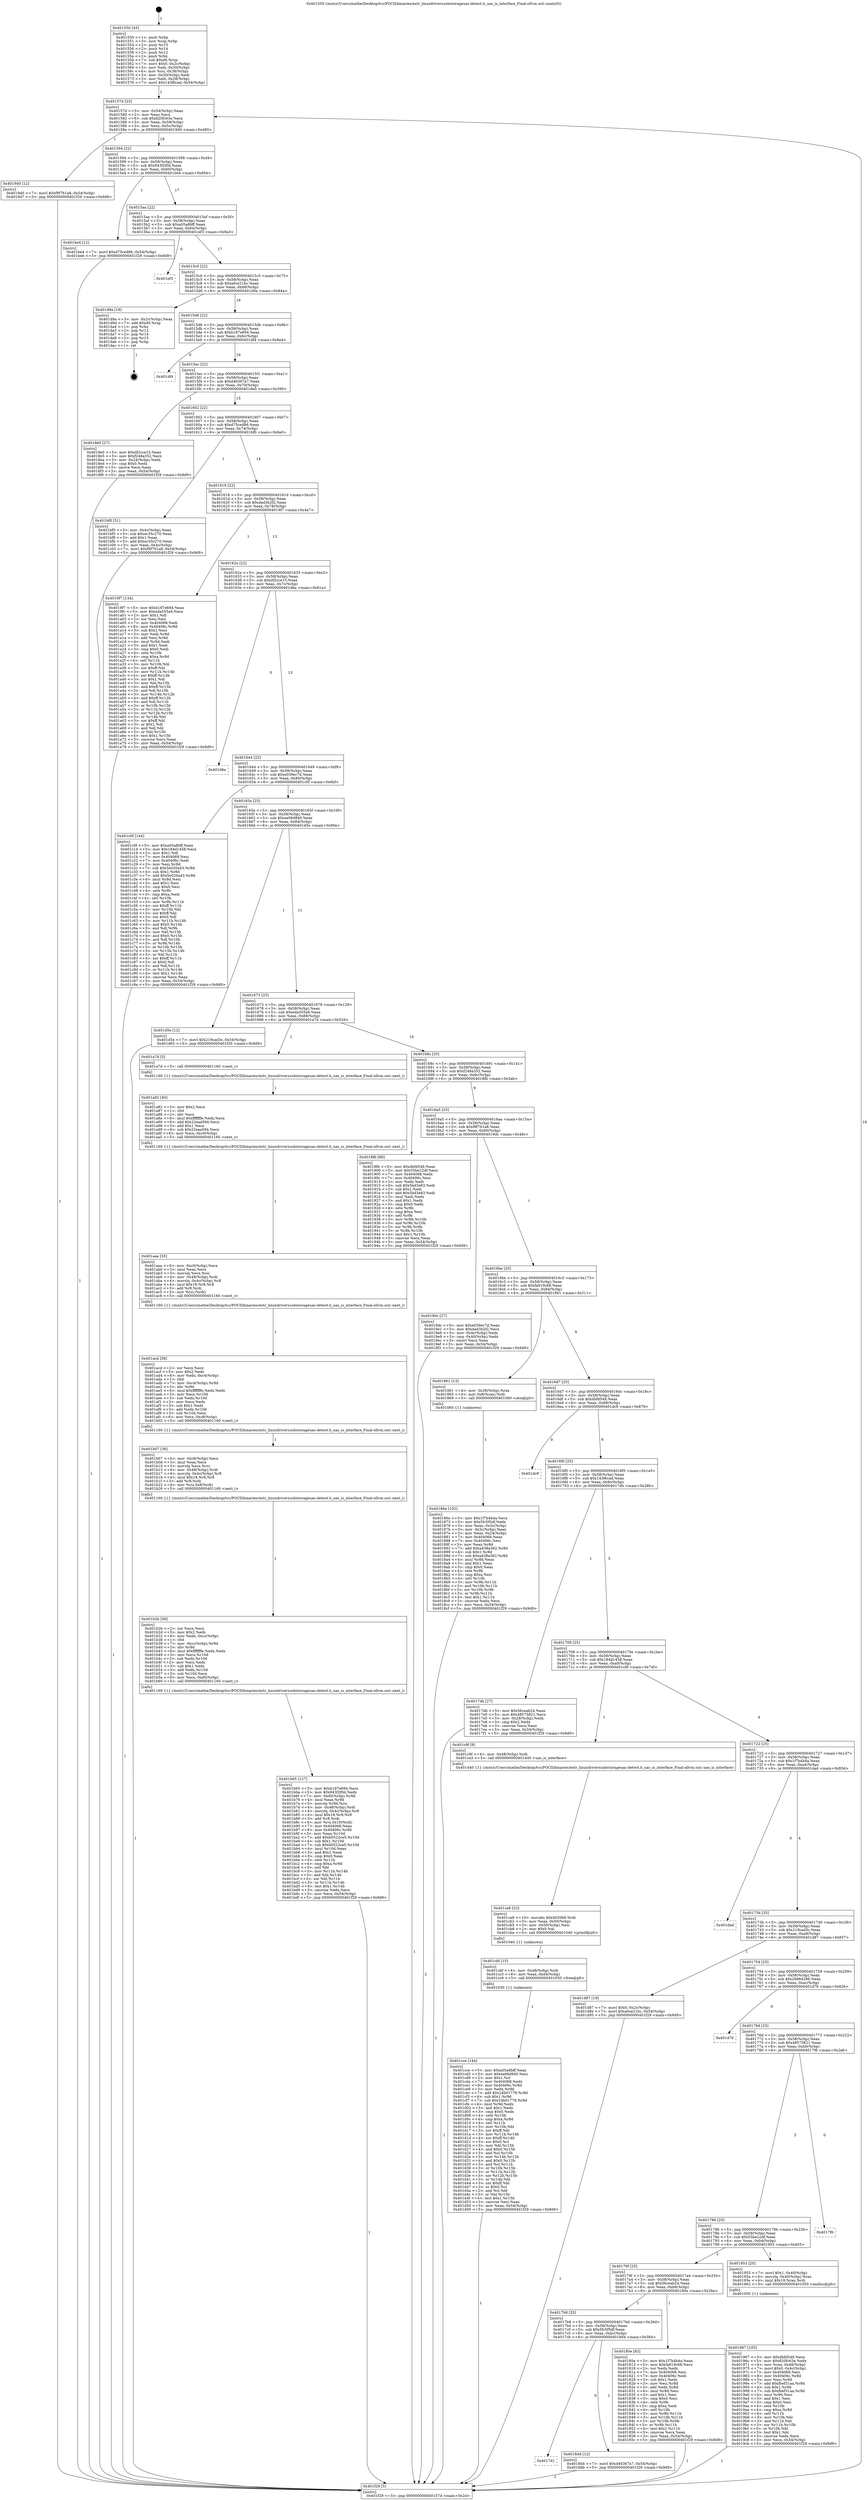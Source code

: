 digraph "0x401550" {
  label = "0x401550 (/mnt/c/Users/mathe/Desktop/tcc/POCII/binaries/extr_linuxdriversusbstorageuas-detect.h_uas_is_interface_Final-ollvm.out::main(0))"
  labelloc = "t"
  node[shape=record]

  Entry [label="",width=0.3,height=0.3,shape=circle,fillcolor=black,style=filled]
  "0x40157d" [label="{
     0x40157d [23]\l
     | [instrs]\l
     &nbsp;&nbsp;0x40157d \<+3\>: mov -0x54(%rbp),%eax\l
     &nbsp;&nbsp;0x401580 \<+2\>: mov %eax,%ecx\l
     &nbsp;&nbsp;0x401582 \<+6\>: sub $0x820fc63e,%ecx\l
     &nbsp;&nbsp;0x401588 \<+3\>: mov %eax,-0x58(%rbp)\l
     &nbsp;&nbsp;0x40158b \<+3\>: mov %ecx,-0x5c(%rbp)\l
     &nbsp;&nbsp;0x40158e \<+6\>: je 00000000004019d0 \<main+0x480\>\l
  }"]
  "0x4019d0" [label="{
     0x4019d0 [12]\l
     | [instrs]\l
     &nbsp;&nbsp;0x4019d0 \<+7\>: movl $0xf9f761a8,-0x54(%rbp)\l
     &nbsp;&nbsp;0x4019d7 \<+5\>: jmp 0000000000401f29 \<main+0x9d9\>\l
  }"]
  "0x401594" [label="{
     0x401594 [22]\l
     | [instrs]\l
     &nbsp;&nbsp;0x401594 \<+5\>: jmp 0000000000401599 \<main+0x49\>\l
     &nbsp;&nbsp;0x401599 \<+3\>: mov -0x58(%rbp),%eax\l
     &nbsp;&nbsp;0x40159c \<+5\>: sub $0x943f2f0d,%eax\l
     &nbsp;&nbsp;0x4015a1 \<+3\>: mov %eax,-0x60(%rbp)\l
     &nbsp;&nbsp;0x4015a4 \<+6\>: je 0000000000401be4 \<main+0x694\>\l
  }"]
  Exit [label="",width=0.3,height=0.3,shape=circle,fillcolor=black,style=filled,peripheries=2]
  "0x401be4" [label="{
     0x401be4 [12]\l
     | [instrs]\l
     &nbsp;&nbsp;0x401be4 \<+7\>: movl $0xd75ced86,-0x54(%rbp)\l
     &nbsp;&nbsp;0x401beb \<+5\>: jmp 0000000000401f29 \<main+0x9d9\>\l
  }"]
  "0x4015aa" [label="{
     0x4015aa [22]\l
     | [instrs]\l
     &nbsp;&nbsp;0x4015aa \<+5\>: jmp 00000000004015af \<main+0x5f\>\l
     &nbsp;&nbsp;0x4015af \<+3\>: mov -0x58(%rbp),%eax\l
     &nbsp;&nbsp;0x4015b2 \<+5\>: sub $0xa05a8bff,%eax\l
     &nbsp;&nbsp;0x4015b7 \<+3\>: mov %eax,-0x64(%rbp)\l
     &nbsp;&nbsp;0x4015ba \<+6\>: je 0000000000401ef3 \<main+0x9a3\>\l
  }"]
  "0x401cce" [label="{
     0x401cce [144]\l
     | [instrs]\l
     &nbsp;&nbsp;0x401cce \<+5\>: mov $0xa05a8bff,%eax\l
     &nbsp;&nbsp;0x401cd3 \<+5\>: mov $0xea06d940,%esi\l
     &nbsp;&nbsp;0x401cd8 \<+2\>: mov $0x1,%cl\l
     &nbsp;&nbsp;0x401cda \<+7\>: mov 0x404068,%edx\l
     &nbsp;&nbsp;0x401ce1 \<+8\>: mov 0x40406c,%r8d\l
     &nbsp;&nbsp;0x401ce9 \<+3\>: mov %edx,%r9d\l
     &nbsp;&nbsp;0x401cec \<+7\>: add $0x24b01778,%r9d\l
     &nbsp;&nbsp;0x401cf3 \<+4\>: sub $0x1,%r9d\l
     &nbsp;&nbsp;0x401cf7 \<+7\>: sub $0x24b01778,%r9d\l
     &nbsp;&nbsp;0x401cfe \<+4\>: imul %r9d,%edx\l
     &nbsp;&nbsp;0x401d02 \<+3\>: and $0x1,%edx\l
     &nbsp;&nbsp;0x401d05 \<+3\>: cmp $0x0,%edx\l
     &nbsp;&nbsp;0x401d08 \<+4\>: sete %r10b\l
     &nbsp;&nbsp;0x401d0c \<+4\>: cmp $0xa,%r8d\l
     &nbsp;&nbsp;0x401d10 \<+4\>: setl %r11b\l
     &nbsp;&nbsp;0x401d14 \<+3\>: mov %r10b,%bl\l
     &nbsp;&nbsp;0x401d17 \<+3\>: xor $0xff,%bl\l
     &nbsp;&nbsp;0x401d1a \<+3\>: mov %r11b,%r14b\l
     &nbsp;&nbsp;0x401d1d \<+4\>: xor $0xff,%r14b\l
     &nbsp;&nbsp;0x401d21 \<+3\>: xor $0x0,%cl\l
     &nbsp;&nbsp;0x401d24 \<+3\>: mov %bl,%r15b\l
     &nbsp;&nbsp;0x401d27 \<+4\>: and $0x0,%r15b\l
     &nbsp;&nbsp;0x401d2b \<+3\>: and %cl,%r10b\l
     &nbsp;&nbsp;0x401d2e \<+3\>: mov %r14b,%r12b\l
     &nbsp;&nbsp;0x401d31 \<+4\>: and $0x0,%r12b\l
     &nbsp;&nbsp;0x401d35 \<+3\>: and %cl,%r11b\l
     &nbsp;&nbsp;0x401d38 \<+3\>: or %r10b,%r15b\l
     &nbsp;&nbsp;0x401d3b \<+3\>: or %r11b,%r12b\l
     &nbsp;&nbsp;0x401d3e \<+3\>: xor %r12b,%r15b\l
     &nbsp;&nbsp;0x401d41 \<+3\>: or %r14b,%bl\l
     &nbsp;&nbsp;0x401d44 \<+3\>: xor $0xff,%bl\l
     &nbsp;&nbsp;0x401d47 \<+3\>: or $0x0,%cl\l
     &nbsp;&nbsp;0x401d4a \<+2\>: and %cl,%bl\l
     &nbsp;&nbsp;0x401d4c \<+3\>: or %bl,%r15b\l
     &nbsp;&nbsp;0x401d4f \<+4\>: test $0x1,%r15b\l
     &nbsp;&nbsp;0x401d53 \<+3\>: cmovne %esi,%eax\l
     &nbsp;&nbsp;0x401d56 \<+3\>: mov %eax,-0x54(%rbp)\l
     &nbsp;&nbsp;0x401d59 \<+5\>: jmp 0000000000401f29 \<main+0x9d9\>\l
  }"]
  "0x401ef3" [label="{
     0x401ef3\l
  }", style=dashed]
  "0x4015c0" [label="{
     0x4015c0 [22]\l
     | [instrs]\l
     &nbsp;&nbsp;0x4015c0 \<+5\>: jmp 00000000004015c5 \<main+0x75\>\l
     &nbsp;&nbsp;0x4015c5 \<+3\>: mov -0x58(%rbp),%eax\l
     &nbsp;&nbsp;0x4015c8 \<+5\>: sub $0xa0ce21bc,%eax\l
     &nbsp;&nbsp;0x4015cd \<+3\>: mov %eax,-0x68(%rbp)\l
     &nbsp;&nbsp;0x4015d0 \<+6\>: je 0000000000401d9a \<main+0x84a\>\l
  }"]
  "0x401cbf" [label="{
     0x401cbf [15]\l
     | [instrs]\l
     &nbsp;&nbsp;0x401cbf \<+4\>: mov -0x48(%rbp),%rdi\l
     &nbsp;&nbsp;0x401cc3 \<+6\>: mov %eax,-0xd4(%rbp)\l
     &nbsp;&nbsp;0x401cc9 \<+5\>: call 0000000000401030 \<free@plt\>\l
     | [calls]\l
     &nbsp;&nbsp;0x401030 \{1\} (unknown)\l
  }"]
  "0x401d9a" [label="{
     0x401d9a [19]\l
     | [instrs]\l
     &nbsp;&nbsp;0x401d9a \<+3\>: mov -0x2c(%rbp),%eax\l
     &nbsp;&nbsp;0x401d9d \<+7\>: add $0xd0,%rsp\l
     &nbsp;&nbsp;0x401da4 \<+1\>: pop %rbx\l
     &nbsp;&nbsp;0x401da5 \<+2\>: pop %r12\l
     &nbsp;&nbsp;0x401da7 \<+2\>: pop %r14\l
     &nbsp;&nbsp;0x401da9 \<+2\>: pop %r15\l
     &nbsp;&nbsp;0x401dab \<+1\>: pop %rbp\l
     &nbsp;&nbsp;0x401dac \<+1\>: ret\l
  }"]
  "0x4015d6" [label="{
     0x4015d6 [22]\l
     | [instrs]\l
     &nbsp;&nbsp;0x4015d6 \<+5\>: jmp 00000000004015db \<main+0x8b\>\l
     &nbsp;&nbsp;0x4015db \<+3\>: mov -0x58(%rbp),%eax\l
     &nbsp;&nbsp;0x4015de \<+5\>: sub $0xb187e694,%eax\l
     &nbsp;&nbsp;0x4015e3 \<+3\>: mov %eax,-0x6c(%rbp)\l
     &nbsp;&nbsp;0x4015e6 \<+6\>: je 0000000000401df4 \<main+0x8a4\>\l
  }"]
  "0x401ca8" [label="{
     0x401ca8 [23]\l
     | [instrs]\l
     &nbsp;&nbsp;0x401ca8 \<+10\>: movabs $0x4020b6,%rdi\l
     &nbsp;&nbsp;0x401cb2 \<+3\>: mov %eax,-0x50(%rbp)\l
     &nbsp;&nbsp;0x401cb5 \<+3\>: mov -0x50(%rbp),%esi\l
     &nbsp;&nbsp;0x401cb8 \<+2\>: mov $0x0,%al\l
     &nbsp;&nbsp;0x401cba \<+5\>: call 0000000000401040 \<printf@plt\>\l
     | [calls]\l
     &nbsp;&nbsp;0x401040 \{1\} (unknown)\l
  }"]
  "0x401df4" [label="{
     0x401df4\l
  }", style=dashed]
  "0x4015ec" [label="{
     0x4015ec [22]\l
     | [instrs]\l
     &nbsp;&nbsp;0x4015ec \<+5\>: jmp 00000000004015f1 \<main+0xa1\>\l
     &nbsp;&nbsp;0x4015f1 \<+3\>: mov -0x58(%rbp),%eax\l
     &nbsp;&nbsp;0x4015f4 \<+5\>: sub $0xd46367a7,%eax\l
     &nbsp;&nbsp;0x4015f9 \<+3\>: mov %eax,-0x70(%rbp)\l
     &nbsp;&nbsp;0x4015fc \<+6\>: je 00000000004018e0 \<main+0x390\>\l
  }"]
  "0x401b65" [label="{
     0x401b65 [127]\l
     | [instrs]\l
     &nbsp;&nbsp;0x401b65 \<+5\>: mov $0xb187e694,%ecx\l
     &nbsp;&nbsp;0x401b6a \<+5\>: mov $0x943f2f0d,%edx\l
     &nbsp;&nbsp;0x401b6f \<+7\>: mov -0xd0(%rbp),%r9d\l
     &nbsp;&nbsp;0x401b76 \<+4\>: imul %eax,%r9d\l
     &nbsp;&nbsp;0x401b7a \<+3\>: movslq %r9d,%rsi\l
     &nbsp;&nbsp;0x401b7d \<+4\>: mov -0x48(%rbp),%rdi\l
     &nbsp;&nbsp;0x401b81 \<+4\>: movslq -0x4c(%rbp),%r8\l
     &nbsp;&nbsp;0x401b85 \<+4\>: imul $0x18,%r8,%r8\l
     &nbsp;&nbsp;0x401b89 \<+3\>: add %r8,%rdi\l
     &nbsp;&nbsp;0x401b8c \<+4\>: mov %rsi,0x10(%rdi)\l
     &nbsp;&nbsp;0x401b90 \<+7\>: mov 0x404068,%eax\l
     &nbsp;&nbsp;0x401b97 \<+8\>: mov 0x40406c,%r9d\l
     &nbsp;&nbsp;0x401b9f \<+3\>: mov %eax,%r10d\l
     &nbsp;&nbsp;0x401ba2 \<+7\>: add $0xb0522ce5,%r10d\l
     &nbsp;&nbsp;0x401ba9 \<+4\>: sub $0x1,%r10d\l
     &nbsp;&nbsp;0x401bad \<+7\>: sub $0xb0522ce5,%r10d\l
     &nbsp;&nbsp;0x401bb4 \<+4\>: imul %r10d,%eax\l
     &nbsp;&nbsp;0x401bb8 \<+3\>: and $0x1,%eax\l
     &nbsp;&nbsp;0x401bbb \<+3\>: cmp $0x0,%eax\l
     &nbsp;&nbsp;0x401bbe \<+4\>: sete %r11b\l
     &nbsp;&nbsp;0x401bc2 \<+4\>: cmp $0xa,%r9d\l
     &nbsp;&nbsp;0x401bc6 \<+3\>: setl %bl\l
     &nbsp;&nbsp;0x401bc9 \<+3\>: mov %r11b,%r14b\l
     &nbsp;&nbsp;0x401bcc \<+3\>: and %bl,%r14b\l
     &nbsp;&nbsp;0x401bcf \<+3\>: xor %bl,%r11b\l
     &nbsp;&nbsp;0x401bd2 \<+3\>: or %r11b,%r14b\l
     &nbsp;&nbsp;0x401bd5 \<+4\>: test $0x1,%r14b\l
     &nbsp;&nbsp;0x401bd9 \<+3\>: cmovne %edx,%ecx\l
     &nbsp;&nbsp;0x401bdc \<+3\>: mov %ecx,-0x54(%rbp)\l
     &nbsp;&nbsp;0x401bdf \<+5\>: jmp 0000000000401f29 \<main+0x9d9\>\l
  }"]
  "0x4018e0" [label="{
     0x4018e0 [27]\l
     | [instrs]\l
     &nbsp;&nbsp;0x4018e0 \<+5\>: mov $0xdf2cce15,%eax\l
     &nbsp;&nbsp;0x4018e5 \<+5\>: mov $0xf248a352,%ecx\l
     &nbsp;&nbsp;0x4018ea \<+3\>: mov -0x24(%rbp),%edx\l
     &nbsp;&nbsp;0x4018ed \<+3\>: cmp $0x0,%edx\l
     &nbsp;&nbsp;0x4018f0 \<+3\>: cmove %ecx,%eax\l
     &nbsp;&nbsp;0x4018f3 \<+3\>: mov %eax,-0x54(%rbp)\l
     &nbsp;&nbsp;0x4018f6 \<+5\>: jmp 0000000000401f29 \<main+0x9d9\>\l
  }"]
  "0x401602" [label="{
     0x401602 [22]\l
     | [instrs]\l
     &nbsp;&nbsp;0x401602 \<+5\>: jmp 0000000000401607 \<main+0xb7\>\l
     &nbsp;&nbsp;0x401607 \<+3\>: mov -0x58(%rbp),%eax\l
     &nbsp;&nbsp;0x40160a \<+5\>: sub $0xd75ced86,%eax\l
     &nbsp;&nbsp;0x40160f \<+3\>: mov %eax,-0x74(%rbp)\l
     &nbsp;&nbsp;0x401612 \<+6\>: je 0000000000401bf0 \<main+0x6a0\>\l
  }"]
  "0x401b2b" [label="{
     0x401b2b [58]\l
     | [instrs]\l
     &nbsp;&nbsp;0x401b2b \<+2\>: xor %ecx,%ecx\l
     &nbsp;&nbsp;0x401b2d \<+5\>: mov $0x2,%edx\l
     &nbsp;&nbsp;0x401b32 \<+6\>: mov %edx,-0xcc(%rbp)\l
     &nbsp;&nbsp;0x401b38 \<+1\>: cltd\l
     &nbsp;&nbsp;0x401b39 \<+7\>: mov -0xcc(%rbp),%r9d\l
     &nbsp;&nbsp;0x401b40 \<+3\>: idiv %r9d\l
     &nbsp;&nbsp;0x401b43 \<+6\>: imul $0xfffffffe,%edx,%edx\l
     &nbsp;&nbsp;0x401b49 \<+3\>: mov %ecx,%r10d\l
     &nbsp;&nbsp;0x401b4c \<+3\>: sub %edx,%r10d\l
     &nbsp;&nbsp;0x401b4f \<+2\>: mov %ecx,%edx\l
     &nbsp;&nbsp;0x401b51 \<+3\>: sub $0x1,%edx\l
     &nbsp;&nbsp;0x401b54 \<+3\>: add %edx,%r10d\l
     &nbsp;&nbsp;0x401b57 \<+3\>: sub %r10d,%ecx\l
     &nbsp;&nbsp;0x401b5a \<+6\>: mov %ecx,-0xd0(%rbp)\l
     &nbsp;&nbsp;0x401b60 \<+5\>: call 0000000000401160 \<next_i\>\l
     | [calls]\l
     &nbsp;&nbsp;0x401160 \{1\} (/mnt/c/Users/mathe/Desktop/tcc/POCII/binaries/extr_linuxdriversusbstorageuas-detect.h_uas_is_interface_Final-ollvm.out::next_i)\l
  }"]
  "0x401bf0" [label="{
     0x401bf0 [31]\l
     | [instrs]\l
     &nbsp;&nbsp;0x401bf0 \<+3\>: mov -0x4c(%rbp),%eax\l
     &nbsp;&nbsp;0x401bf3 \<+5\>: sub $0xec35c270,%eax\l
     &nbsp;&nbsp;0x401bf8 \<+3\>: add $0x1,%eax\l
     &nbsp;&nbsp;0x401bfb \<+5\>: add $0xec35c270,%eax\l
     &nbsp;&nbsp;0x401c00 \<+3\>: mov %eax,-0x4c(%rbp)\l
     &nbsp;&nbsp;0x401c03 \<+7\>: movl $0xf9f761a8,-0x54(%rbp)\l
     &nbsp;&nbsp;0x401c0a \<+5\>: jmp 0000000000401f29 \<main+0x9d9\>\l
  }"]
  "0x401618" [label="{
     0x401618 [22]\l
     | [instrs]\l
     &nbsp;&nbsp;0x401618 \<+5\>: jmp 000000000040161d \<main+0xcd\>\l
     &nbsp;&nbsp;0x40161d \<+3\>: mov -0x58(%rbp),%eax\l
     &nbsp;&nbsp;0x401620 \<+5\>: sub $0xdad3b2f2,%eax\l
     &nbsp;&nbsp;0x401625 \<+3\>: mov %eax,-0x78(%rbp)\l
     &nbsp;&nbsp;0x401628 \<+6\>: je 00000000004019f7 \<main+0x4a7\>\l
  }"]
  "0x401b07" [label="{
     0x401b07 [36]\l
     | [instrs]\l
     &nbsp;&nbsp;0x401b07 \<+6\>: mov -0xc8(%rbp),%ecx\l
     &nbsp;&nbsp;0x401b0d \<+3\>: imul %eax,%ecx\l
     &nbsp;&nbsp;0x401b10 \<+3\>: movslq %ecx,%rsi\l
     &nbsp;&nbsp;0x401b13 \<+4\>: mov -0x48(%rbp),%rdi\l
     &nbsp;&nbsp;0x401b17 \<+4\>: movslq -0x4c(%rbp),%r8\l
     &nbsp;&nbsp;0x401b1b \<+4\>: imul $0x18,%r8,%r8\l
     &nbsp;&nbsp;0x401b1f \<+3\>: add %r8,%rdi\l
     &nbsp;&nbsp;0x401b22 \<+4\>: mov %rsi,0x8(%rdi)\l
     &nbsp;&nbsp;0x401b26 \<+5\>: call 0000000000401160 \<next_i\>\l
     | [calls]\l
     &nbsp;&nbsp;0x401160 \{1\} (/mnt/c/Users/mathe/Desktop/tcc/POCII/binaries/extr_linuxdriversusbstorageuas-detect.h_uas_is_interface_Final-ollvm.out::next_i)\l
  }"]
  "0x4019f7" [label="{
     0x4019f7 [134]\l
     | [instrs]\l
     &nbsp;&nbsp;0x4019f7 \<+5\>: mov $0xb187e694,%eax\l
     &nbsp;&nbsp;0x4019fc \<+5\>: mov $0xeda555a9,%ecx\l
     &nbsp;&nbsp;0x401a01 \<+2\>: mov $0x1,%dl\l
     &nbsp;&nbsp;0x401a03 \<+2\>: xor %esi,%esi\l
     &nbsp;&nbsp;0x401a05 \<+7\>: mov 0x404068,%edi\l
     &nbsp;&nbsp;0x401a0c \<+8\>: mov 0x40406c,%r8d\l
     &nbsp;&nbsp;0x401a14 \<+3\>: sub $0x1,%esi\l
     &nbsp;&nbsp;0x401a17 \<+3\>: mov %edi,%r9d\l
     &nbsp;&nbsp;0x401a1a \<+3\>: add %esi,%r9d\l
     &nbsp;&nbsp;0x401a1d \<+4\>: imul %r9d,%edi\l
     &nbsp;&nbsp;0x401a21 \<+3\>: and $0x1,%edi\l
     &nbsp;&nbsp;0x401a24 \<+3\>: cmp $0x0,%edi\l
     &nbsp;&nbsp;0x401a27 \<+4\>: sete %r10b\l
     &nbsp;&nbsp;0x401a2b \<+4\>: cmp $0xa,%r8d\l
     &nbsp;&nbsp;0x401a2f \<+4\>: setl %r11b\l
     &nbsp;&nbsp;0x401a33 \<+3\>: mov %r10b,%bl\l
     &nbsp;&nbsp;0x401a36 \<+3\>: xor $0xff,%bl\l
     &nbsp;&nbsp;0x401a39 \<+3\>: mov %r11b,%r14b\l
     &nbsp;&nbsp;0x401a3c \<+4\>: xor $0xff,%r14b\l
     &nbsp;&nbsp;0x401a40 \<+3\>: xor $0x1,%dl\l
     &nbsp;&nbsp;0x401a43 \<+3\>: mov %bl,%r15b\l
     &nbsp;&nbsp;0x401a46 \<+4\>: and $0xff,%r15b\l
     &nbsp;&nbsp;0x401a4a \<+3\>: and %dl,%r10b\l
     &nbsp;&nbsp;0x401a4d \<+3\>: mov %r14b,%r12b\l
     &nbsp;&nbsp;0x401a50 \<+4\>: and $0xff,%r12b\l
     &nbsp;&nbsp;0x401a54 \<+3\>: and %dl,%r11b\l
     &nbsp;&nbsp;0x401a57 \<+3\>: or %r10b,%r15b\l
     &nbsp;&nbsp;0x401a5a \<+3\>: or %r11b,%r12b\l
     &nbsp;&nbsp;0x401a5d \<+3\>: xor %r12b,%r15b\l
     &nbsp;&nbsp;0x401a60 \<+3\>: or %r14b,%bl\l
     &nbsp;&nbsp;0x401a63 \<+3\>: xor $0xff,%bl\l
     &nbsp;&nbsp;0x401a66 \<+3\>: or $0x1,%dl\l
     &nbsp;&nbsp;0x401a69 \<+2\>: and %dl,%bl\l
     &nbsp;&nbsp;0x401a6b \<+3\>: or %bl,%r15b\l
     &nbsp;&nbsp;0x401a6e \<+4\>: test $0x1,%r15b\l
     &nbsp;&nbsp;0x401a72 \<+3\>: cmovne %ecx,%eax\l
     &nbsp;&nbsp;0x401a75 \<+3\>: mov %eax,-0x54(%rbp)\l
     &nbsp;&nbsp;0x401a78 \<+5\>: jmp 0000000000401f29 \<main+0x9d9\>\l
  }"]
  "0x40162e" [label="{
     0x40162e [22]\l
     | [instrs]\l
     &nbsp;&nbsp;0x40162e \<+5\>: jmp 0000000000401633 \<main+0xe3\>\l
     &nbsp;&nbsp;0x401633 \<+3\>: mov -0x58(%rbp),%eax\l
     &nbsp;&nbsp;0x401636 \<+5\>: sub $0xdf2cce15,%eax\l
     &nbsp;&nbsp;0x40163b \<+3\>: mov %eax,-0x7c(%rbp)\l
     &nbsp;&nbsp;0x40163e \<+6\>: je 0000000000401d6a \<main+0x81a\>\l
  }"]
  "0x401acd" [label="{
     0x401acd [58]\l
     | [instrs]\l
     &nbsp;&nbsp;0x401acd \<+2\>: xor %ecx,%ecx\l
     &nbsp;&nbsp;0x401acf \<+5\>: mov $0x2,%edx\l
     &nbsp;&nbsp;0x401ad4 \<+6\>: mov %edx,-0xc4(%rbp)\l
     &nbsp;&nbsp;0x401ada \<+1\>: cltd\l
     &nbsp;&nbsp;0x401adb \<+7\>: mov -0xc4(%rbp),%r9d\l
     &nbsp;&nbsp;0x401ae2 \<+3\>: idiv %r9d\l
     &nbsp;&nbsp;0x401ae5 \<+6\>: imul $0xfffffffe,%edx,%edx\l
     &nbsp;&nbsp;0x401aeb \<+3\>: mov %ecx,%r10d\l
     &nbsp;&nbsp;0x401aee \<+3\>: sub %edx,%r10d\l
     &nbsp;&nbsp;0x401af1 \<+2\>: mov %ecx,%edx\l
     &nbsp;&nbsp;0x401af3 \<+3\>: sub $0x1,%edx\l
     &nbsp;&nbsp;0x401af6 \<+3\>: add %edx,%r10d\l
     &nbsp;&nbsp;0x401af9 \<+3\>: sub %r10d,%ecx\l
     &nbsp;&nbsp;0x401afc \<+6\>: mov %ecx,-0xc8(%rbp)\l
     &nbsp;&nbsp;0x401b02 \<+5\>: call 0000000000401160 \<next_i\>\l
     | [calls]\l
     &nbsp;&nbsp;0x401160 \{1\} (/mnt/c/Users/mathe/Desktop/tcc/POCII/binaries/extr_linuxdriversusbstorageuas-detect.h_uas_is_interface_Final-ollvm.out::next_i)\l
  }"]
  "0x401d6a" [label="{
     0x401d6a\l
  }", style=dashed]
  "0x401644" [label="{
     0x401644 [22]\l
     | [instrs]\l
     &nbsp;&nbsp;0x401644 \<+5\>: jmp 0000000000401649 \<main+0xf9\>\l
     &nbsp;&nbsp;0x401649 \<+3\>: mov -0x58(%rbp),%eax\l
     &nbsp;&nbsp;0x40164c \<+5\>: sub $0xe039ec7d,%eax\l
     &nbsp;&nbsp;0x401651 \<+3\>: mov %eax,-0x80(%rbp)\l
     &nbsp;&nbsp;0x401654 \<+6\>: je 0000000000401c0f \<main+0x6bf\>\l
  }"]
  "0x401aaa" [label="{
     0x401aaa [35]\l
     | [instrs]\l
     &nbsp;&nbsp;0x401aaa \<+6\>: mov -0xc0(%rbp),%ecx\l
     &nbsp;&nbsp;0x401ab0 \<+3\>: imul %eax,%ecx\l
     &nbsp;&nbsp;0x401ab3 \<+3\>: movslq %ecx,%rsi\l
     &nbsp;&nbsp;0x401ab6 \<+4\>: mov -0x48(%rbp),%rdi\l
     &nbsp;&nbsp;0x401aba \<+4\>: movslq -0x4c(%rbp),%r8\l
     &nbsp;&nbsp;0x401abe \<+4\>: imul $0x18,%r8,%r8\l
     &nbsp;&nbsp;0x401ac2 \<+3\>: add %r8,%rdi\l
     &nbsp;&nbsp;0x401ac5 \<+3\>: mov %rsi,(%rdi)\l
     &nbsp;&nbsp;0x401ac8 \<+5\>: call 0000000000401160 \<next_i\>\l
     | [calls]\l
     &nbsp;&nbsp;0x401160 \{1\} (/mnt/c/Users/mathe/Desktop/tcc/POCII/binaries/extr_linuxdriversusbstorageuas-detect.h_uas_is_interface_Final-ollvm.out::next_i)\l
  }"]
  "0x401c0f" [label="{
     0x401c0f [144]\l
     | [instrs]\l
     &nbsp;&nbsp;0x401c0f \<+5\>: mov $0xa05a8bff,%eax\l
     &nbsp;&nbsp;0x401c14 \<+5\>: mov $0x184d1458,%ecx\l
     &nbsp;&nbsp;0x401c19 \<+2\>: mov $0x1,%dl\l
     &nbsp;&nbsp;0x401c1b \<+7\>: mov 0x404068,%esi\l
     &nbsp;&nbsp;0x401c22 \<+7\>: mov 0x40406c,%edi\l
     &nbsp;&nbsp;0x401c29 \<+3\>: mov %esi,%r8d\l
     &nbsp;&nbsp;0x401c2c \<+7\>: sub $0x5e020a43,%r8d\l
     &nbsp;&nbsp;0x401c33 \<+4\>: sub $0x1,%r8d\l
     &nbsp;&nbsp;0x401c37 \<+7\>: add $0x5e020a43,%r8d\l
     &nbsp;&nbsp;0x401c3e \<+4\>: imul %r8d,%esi\l
     &nbsp;&nbsp;0x401c42 \<+3\>: and $0x1,%esi\l
     &nbsp;&nbsp;0x401c45 \<+3\>: cmp $0x0,%esi\l
     &nbsp;&nbsp;0x401c48 \<+4\>: sete %r9b\l
     &nbsp;&nbsp;0x401c4c \<+3\>: cmp $0xa,%edi\l
     &nbsp;&nbsp;0x401c4f \<+4\>: setl %r10b\l
     &nbsp;&nbsp;0x401c53 \<+3\>: mov %r9b,%r11b\l
     &nbsp;&nbsp;0x401c56 \<+4\>: xor $0xff,%r11b\l
     &nbsp;&nbsp;0x401c5a \<+3\>: mov %r10b,%bl\l
     &nbsp;&nbsp;0x401c5d \<+3\>: xor $0xff,%bl\l
     &nbsp;&nbsp;0x401c60 \<+3\>: xor $0x0,%dl\l
     &nbsp;&nbsp;0x401c63 \<+3\>: mov %r11b,%r14b\l
     &nbsp;&nbsp;0x401c66 \<+4\>: and $0x0,%r14b\l
     &nbsp;&nbsp;0x401c6a \<+3\>: and %dl,%r9b\l
     &nbsp;&nbsp;0x401c6d \<+3\>: mov %bl,%r15b\l
     &nbsp;&nbsp;0x401c70 \<+4\>: and $0x0,%r15b\l
     &nbsp;&nbsp;0x401c74 \<+3\>: and %dl,%r10b\l
     &nbsp;&nbsp;0x401c77 \<+3\>: or %r9b,%r14b\l
     &nbsp;&nbsp;0x401c7a \<+3\>: or %r10b,%r15b\l
     &nbsp;&nbsp;0x401c7d \<+3\>: xor %r15b,%r14b\l
     &nbsp;&nbsp;0x401c80 \<+3\>: or %bl,%r11b\l
     &nbsp;&nbsp;0x401c83 \<+4\>: xor $0xff,%r11b\l
     &nbsp;&nbsp;0x401c87 \<+3\>: or $0x0,%dl\l
     &nbsp;&nbsp;0x401c8a \<+3\>: and %dl,%r11b\l
     &nbsp;&nbsp;0x401c8d \<+3\>: or %r11b,%r14b\l
     &nbsp;&nbsp;0x401c90 \<+4\>: test $0x1,%r14b\l
     &nbsp;&nbsp;0x401c94 \<+3\>: cmovne %ecx,%eax\l
     &nbsp;&nbsp;0x401c97 \<+3\>: mov %eax,-0x54(%rbp)\l
     &nbsp;&nbsp;0x401c9a \<+5\>: jmp 0000000000401f29 \<main+0x9d9\>\l
  }"]
  "0x40165a" [label="{
     0x40165a [25]\l
     | [instrs]\l
     &nbsp;&nbsp;0x40165a \<+5\>: jmp 000000000040165f \<main+0x10f\>\l
     &nbsp;&nbsp;0x40165f \<+3\>: mov -0x58(%rbp),%eax\l
     &nbsp;&nbsp;0x401662 \<+5\>: sub $0xea06d940,%eax\l
     &nbsp;&nbsp;0x401667 \<+6\>: mov %eax,-0x84(%rbp)\l
     &nbsp;&nbsp;0x40166d \<+6\>: je 0000000000401d5e \<main+0x80e\>\l
  }"]
  "0x401a82" [label="{
     0x401a82 [40]\l
     | [instrs]\l
     &nbsp;&nbsp;0x401a82 \<+5\>: mov $0x2,%ecx\l
     &nbsp;&nbsp;0x401a87 \<+1\>: cltd\l
     &nbsp;&nbsp;0x401a88 \<+2\>: idiv %ecx\l
     &nbsp;&nbsp;0x401a8a \<+6\>: imul $0xfffffffe,%edx,%ecx\l
     &nbsp;&nbsp;0x401a90 \<+6\>: add $0x22eaa594,%ecx\l
     &nbsp;&nbsp;0x401a96 \<+3\>: add $0x1,%ecx\l
     &nbsp;&nbsp;0x401a99 \<+6\>: sub $0x22eaa594,%ecx\l
     &nbsp;&nbsp;0x401a9f \<+6\>: mov %ecx,-0xc0(%rbp)\l
     &nbsp;&nbsp;0x401aa5 \<+5\>: call 0000000000401160 \<next_i\>\l
     | [calls]\l
     &nbsp;&nbsp;0x401160 \{1\} (/mnt/c/Users/mathe/Desktop/tcc/POCII/binaries/extr_linuxdriversusbstorageuas-detect.h_uas_is_interface_Final-ollvm.out::next_i)\l
  }"]
  "0x401d5e" [label="{
     0x401d5e [12]\l
     | [instrs]\l
     &nbsp;&nbsp;0x401d5e \<+7\>: movl $0x219cad3c,-0x54(%rbp)\l
     &nbsp;&nbsp;0x401d65 \<+5\>: jmp 0000000000401f29 \<main+0x9d9\>\l
  }"]
  "0x401673" [label="{
     0x401673 [25]\l
     | [instrs]\l
     &nbsp;&nbsp;0x401673 \<+5\>: jmp 0000000000401678 \<main+0x128\>\l
     &nbsp;&nbsp;0x401678 \<+3\>: mov -0x58(%rbp),%eax\l
     &nbsp;&nbsp;0x40167b \<+5\>: sub $0xeda555a9,%eax\l
     &nbsp;&nbsp;0x401680 \<+6\>: mov %eax,-0x88(%rbp)\l
     &nbsp;&nbsp;0x401686 \<+6\>: je 0000000000401a7d \<main+0x52d\>\l
  }"]
  "0x401967" [label="{
     0x401967 [105]\l
     | [instrs]\l
     &nbsp;&nbsp;0x401967 \<+5\>: mov $0xdbfd549,%ecx\l
     &nbsp;&nbsp;0x40196c \<+5\>: mov $0x820fc63e,%edx\l
     &nbsp;&nbsp;0x401971 \<+4\>: mov %rax,-0x48(%rbp)\l
     &nbsp;&nbsp;0x401975 \<+7\>: movl $0x0,-0x4c(%rbp)\l
     &nbsp;&nbsp;0x40197c \<+7\>: mov 0x404068,%esi\l
     &nbsp;&nbsp;0x401983 \<+8\>: mov 0x40406c,%r8d\l
     &nbsp;&nbsp;0x40198b \<+3\>: mov %esi,%r9d\l
     &nbsp;&nbsp;0x40198e \<+7\>: add $0xfbef31aa,%r9d\l
     &nbsp;&nbsp;0x401995 \<+4\>: sub $0x1,%r9d\l
     &nbsp;&nbsp;0x401999 \<+7\>: sub $0xfbef31aa,%r9d\l
     &nbsp;&nbsp;0x4019a0 \<+4\>: imul %r9d,%esi\l
     &nbsp;&nbsp;0x4019a4 \<+3\>: and $0x1,%esi\l
     &nbsp;&nbsp;0x4019a7 \<+3\>: cmp $0x0,%esi\l
     &nbsp;&nbsp;0x4019aa \<+4\>: sete %r10b\l
     &nbsp;&nbsp;0x4019ae \<+4\>: cmp $0xa,%r8d\l
     &nbsp;&nbsp;0x4019b2 \<+4\>: setl %r11b\l
     &nbsp;&nbsp;0x4019b6 \<+3\>: mov %r10b,%bl\l
     &nbsp;&nbsp;0x4019b9 \<+3\>: and %r11b,%bl\l
     &nbsp;&nbsp;0x4019bc \<+3\>: xor %r11b,%r10b\l
     &nbsp;&nbsp;0x4019bf \<+3\>: or %r10b,%bl\l
     &nbsp;&nbsp;0x4019c2 \<+3\>: test $0x1,%bl\l
     &nbsp;&nbsp;0x4019c5 \<+3\>: cmovne %edx,%ecx\l
     &nbsp;&nbsp;0x4019c8 \<+3\>: mov %ecx,-0x54(%rbp)\l
     &nbsp;&nbsp;0x4019cb \<+5\>: jmp 0000000000401f29 \<main+0x9d9\>\l
  }"]
  "0x401a7d" [label="{
     0x401a7d [5]\l
     | [instrs]\l
     &nbsp;&nbsp;0x401a7d \<+5\>: call 0000000000401160 \<next_i\>\l
     | [calls]\l
     &nbsp;&nbsp;0x401160 \{1\} (/mnt/c/Users/mathe/Desktop/tcc/POCII/binaries/extr_linuxdriversusbstorageuas-detect.h_uas_is_interface_Final-ollvm.out::next_i)\l
  }"]
  "0x40168c" [label="{
     0x40168c [25]\l
     | [instrs]\l
     &nbsp;&nbsp;0x40168c \<+5\>: jmp 0000000000401691 \<main+0x141\>\l
     &nbsp;&nbsp;0x401691 \<+3\>: mov -0x58(%rbp),%eax\l
     &nbsp;&nbsp;0x401694 \<+5\>: sub $0xf248a352,%eax\l
     &nbsp;&nbsp;0x401699 \<+6\>: mov %eax,-0x8c(%rbp)\l
     &nbsp;&nbsp;0x40169f \<+6\>: je 00000000004018fb \<main+0x3ab\>\l
  }"]
  "0x4017d1" [label="{
     0x4017d1\l
  }", style=dashed]
  "0x4018fb" [label="{
     0x4018fb [88]\l
     | [instrs]\l
     &nbsp;&nbsp;0x4018fb \<+5\>: mov $0xdbfd549,%eax\l
     &nbsp;&nbsp;0x401900 \<+5\>: mov $0x55be22df,%ecx\l
     &nbsp;&nbsp;0x401905 \<+7\>: mov 0x404068,%edx\l
     &nbsp;&nbsp;0x40190c \<+7\>: mov 0x40406c,%esi\l
     &nbsp;&nbsp;0x401913 \<+2\>: mov %edx,%edi\l
     &nbsp;&nbsp;0x401915 \<+6\>: sub $0x5bd3e83,%edi\l
     &nbsp;&nbsp;0x40191b \<+3\>: sub $0x1,%edi\l
     &nbsp;&nbsp;0x40191e \<+6\>: add $0x5bd3e83,%edi\l
     &nbsp;&nbsp;0x401924 \<+3\>: imul %edi,%edx\l
     &nbsp;&nbsp;0x401927 \<+3\>: and $0x1,%edx\l
     &nbsp;&nbsp;0x40192a \<+3\>: cmp $0x0,%edx\l
     &nbsp;&nbsp;0x40192d \<+4\>: sete %r8b\l
     &nbsp;&nbsp;0x401931 \<+3\>: cmp $0xa,%esi\l
     &nbsp;&nbsp;0x401934 \<+4\>: setl %r9b\l
     &nbsp;&nbsp;0x401938 \<+3\>: mov %r8b,%r10b\l
     &nbsp;&nbsp;0x40193b \<+3\>: and %r9b,%r10b\l
     &nbsp;&nbsp;0x40193e \<+3\>: xor %r9b,%r8b\l
     &nbsp;&nbsp;0x401941 \<+3\>: or %r8b,%r10b\l
     &nbsp;&nbsp;0x401944 \<+4\>: test $0x1,%r10b\l
     &nbsp;&nbsp;0x401948 \<+3\>: cmovne %ecx,%eax\l
     &nbsp;&nbsp;0x40194b \<+3\>: mov %eax,-0x54(%rbp)\l
     &nbsp;&nbsp;0x40194e \<+5\>: jmp 0000000000401f29 \<main+0x9d9\>\l
  }"]
  "0x4016a5" [label="{
     0x4016a5 [25]\l
     | [instrs]\l
     &nbsp;&nbsp;0x4016a5 \<+5\>: jmp 00000000004016aa \<main+0x15a\>\l
     &nbsp;&nbsp;0x4016aa \<+3\>: mov -0x58(%rbp),%eax\l
     &nbsp;&nbsp;0x4016ad \<+5\>: sub $0xf9f761a8,%eax\l
     &nbsp;&nbsp;0x4016b2 \<+6\>: mov %eax,-0x90(%rbp)\l
     &nbsp;&nbsp;0x4016b8 \<+6\>: je 00000000004019dc \<main+0x48c\>\l
  }"]
  "0x4018d4" [label="{
     0x4018d4 [12]\l
     | [instrs]\l
     &nbsp;&nbsp;0x4018d4 \<+7\>: movl $0xd46367a7,-0x54(%rbp)\l
     &nbsp;&nbsp;0x4018db \<+5\>: jmp 0000000000401f29 \<main+0x9d9\>\l
  }"]
  "0x4019dc" [label="{
     0x4019dc [27]\l
     | [instrs]\l
     &nbsp;&nbsp;0x4019dc \<+5\>: mov $0xe039ec7d,%eax\l
     &nbsp;&nbsp;0x4019e1 \<+5\>: mov $0xdad3b2f2,%ecx\l
     &nbsp;&nbsp;0x4019e6 \<+3\>: mov -0x4c(%rbp),%edx\l
     &nbsp;&nbsp;0x4019e9 \<+3\>: cmp -0x40(%rbp),%edx\l
     &nbsp;&nbsp;0x4019ec \<+3\>: cmovl %ecx,%eax\l
     &nbsp;&nbsp;0x4019ef \<+3\>: mov %eax,-0x54(%rbp)\l
     &nbsp;&nbsp;0x4019f2 \<+5\>: jmp 0000000000401f29 \<main+0x9d9\>\l
  }"]
  "0x4016be" [label="{
     0x4016be [25]\l
     | [instrs]\l
     &nbsp;&nbsp;0x4016be \<+5\>: jmp 00000000004016c3 \<main+0x173\>\l
     &nbsp;&nbsp;0x4016c3 \<+3\>: mov -0x58(%rbp),%eax\l
     &nbsp;&nbsp;0x4016c6 \<+5\>: sub $0xfa919c68,%eax\l
     &nbsp;&nbsp;0x4016cb \<+6\>: mov %eax,-0x94(%rbp)\l
     &nbsp;&nbsp;0x4016d1 \<+6\>: je 0000000000401861 \<main+0x311\>\l
  }"]
  "0x40186e" [label="{
     0x40186e [102]\l
     | [instrs]\l
     &nbsp;&nbsp;0x40186e \<+5\>: mov $0x1f7b4b4a,%ecx\l
     &nbsp;&nbsp;0x401873 \<+5\>: mov $0x5fc5f5df,%edx\l
     &nbsp;&nbsp;0x401878 \<+3\>: mov %eax,-0x3c(%rbp)\l
     &nbsp;&nbsp;0x40187b \<+3\>: mov -0x3c(%rbp),%eax\l
     &nbsp;&nbsp;0x40187e \<+3\>: mov %eax,-0x24(%rbp)\l
     &nbsp;&nbsp;0x401881 \<+7\>: mov 0x404068,%eax\l
     &nbsp;&nbsp;0x401888 \<+7\>: mov 0x40406c,%esi\l
     &nbsp;&nbsp;0x40188f \<+3\>: mov %eax,%r8d\l
     &nbsp;&nbsp;0x401892 \<+7\>: add $0xa438a362,%r8d\l
     &nbsp;&nbsp;0x401899 \<+4\>: sub $0x1,%r8d\l
     &nbsp;&nbsp;0x40189d \<+7\>: sub $0xa438a362,%r8d\l
     &nbsp;&nbsp;0x4018a4 \<+4\>: imul %r8d,%eax\l
     &nbsp;&nbsp;0x4018a8 \<+3\>: and $0x1,%eax\l
     &nbsp;&nbsp;0x4018ab \<+3\>: cmp $0x0,%eax\l
     &nbsp;&nbsp;0x4018ae \<+4\>: sete %r9b\l
     &nbsp;&nbsp;0x4018b2 \<+3\>: cmp $0xa,%esi\l
     &nbsp;&nbsp;0x4018b5 \<+4\>: setl %r10b\l
     &nbsp;&nbsp;0x4018b9 \<+3\>: mov %r9b,%r11b\l
     &nbsp;&nbsp;0x4018bc \<+3\>: and %r10b,%r11b\l
     &nbsp;&nbsp;0x4018bf \<+3\>: xor %r10b,%r9b\l
     &nbsp;&nbsp;0x4018c2 \<+3\>: or %r9b,%r11b\l
     &nbsp;&nbsp;0x4018c5 \<+4\>: test $0x1,%r11b\l
     &nbsp;&nbsp;0x4018c9 \<+3\>: cmovne %edx,%ecx\l
     &nbsp;&nbsp;0x4018cc \<+3\>: mov %ecx,-0x54(%rbp)\l
     &nbsp;&nbsp;0x4018cf \<+5\>: jmp 0000000000401f29 \<main+0x9d9\>\l
  }"]
  "0x401861" [label="{
     0x401861 [13]\l
     | [instrs]\l
     &nbsp;&nbsp;0x401861 \<+4\>: mov -0x38(%rbp),%rax\l
     &nbsp;&nbsp;0x401865 \<+4\>: mov 0x8(%rax),%rdi\l
     &nbsp;&nbsp;0x401869 \<+5\>: call 0000000000401060 \<atoi@plt\>\l
     | [calls]\l
     &nbsp;&nbsp;0x401060 \{1\} (unknown)\l
  }"]
  "0x4016d7" [label="{
     0x4016d7 [25]\l
     | [instrs]\l
     &nbsp;&nbsp;0x4016d7 \<+5\>: jmp 00000000004016dc \<main+0x18c\>\l
     &nbsp;&nbsp;0x4016dc \<+3\>: mov -0x58(%rbp),%eax\l
     &nbsp;&nbsp;0x4016df \<+5\>: sub $0xdbfd549,%eax\l
     &nbsp;&nbsp;0x4016e4 \<+6\>: mov %eax,-0x98(%rbp)\l
     &nbsp;&nbsp;0x4016ea \<+6\>: je 0000000000401dc9 \<main+0x879\>\l
  }"]
  "0x4017b8" [label="{
     0x4017b8 [25]\l
     | [instrs]\l
     &nbsp;&nbsp;0x4017b8 \<+5\>: jmp 00000000004017bd \<main+0x26d\>\l
     &nbsp;&nbsp;0x4017bd \<+3\>: mov -0x58(%rbp),%eax\l
     &nbsp;&nbsp;0x4017c0 \<+5\>: sub $0x5fc5f5df,%eax\l
     &nbsp;&nbsp;0x4017c5 \<+6\>: mov %eax,-0xbc(%rbp)\l
     &nbsp;&nbsp;0x4017cb \<+6\>: je 00000000004018d4 \<main+0x384\>\l
  }"]
  "0x401dc9" [label="{
     0x401dc9\l
  }", style=dashed]
  "0x4016f0" [label="{
     0x4016f0 [25]\l
     | [instrs]\l
     &nbsp;&nbsp;0x4016f0 \<+5\>: jmp 00000000004016f5 \<main+0x1a5\>\l
     &nbsp;&nbsp;0x4016f5 \<+3\>: mov -0x58(%rbp),%eax\l
     &nbsp;&nbsp;0x4016f8 \<+5\>: sub $0x143f6cad,%eax\l
     &nbsp;&nbsp;0x4016fd \<+6\>: mov %eax,-0x9c(%rbp)\l
     &nbsp;&nbsp;0x401703 \<+6\>: je 00000000004017db \<main+0x28b\>\l
  }"]
  "0x40180e" [label="{
     0x40180e [83]\l
     | [instrs]\l
     &nbsp;&nbsp;0x40180e \<+5\>: mov $0x1f7b4b4a,%eax\l
     &nbsp;&nbsp;0x401813 \<+5\>: mov $0xfa919c68,%ecx\l
     &nbsp;&nbsp;0x401818 \<+2\>: xor %edx,%edx\l
     &nbsp;&nbsp;0x40181a \<+7\>: mov 0x404068,%esi\l
     &nbsp;&nbsp;0x401821 \<+7\>: mov 0x40406c,%edi\l
     &nbsp;&nbsp;0x401828 \<+3\>: sub $0x1,%edx\l
     &nbsp;&nbsp;0x40182b \<+3\>: mov %esi,%r8d\l
     &nbsp;&nbsp;0x40182e \<+3\>: add %edx,%r8d\l
     &nbsp;&nbsp;0x401831 \<+4\>: imul %r8d,%esi\l
     &nbsp;&nbsp;0x401835 \<+3\>: and $0x1,%esi\l
     &nbsp;&nbsp;0x401838 \<+3\>: cmp $0x0,%esi\l
     &nbsp;&nbsp;0x40183b \<+4\>: sete %r9b\l
     &nbsp;&nbsp;0x40183f \<+3\>: cmp $0xa,%edi\l
     &nbsp;&nbsp;0x401842 \<+4\>: setl %r10b\l
     &nbsp;&nbsp;0x401846 \<+3\>: mov %r9b,%r11b\l
     &nbsp;&nbsp;0x401849 \<+3\>: and %r10b,%r11b\l
     &nbsp;&nbsp;0x40184c \<+3\>: xor %r10b,%r9b\l
     &nbsp;&nbsp;0x40184f \<+3\>: or %r9b,%r11b\l
     &nbsp;&nbsp;0x401852 \<+4\>: test $0x1,%r11b\l
     &nbsp;&nbsp;0x401856 \<+3\>: cmovne %ecx,%eax\l
     &nbsp;&nbsp;0x401859 \<+3\>: mov %eax,-0x54(%rbp)\l
     &nbsp;&nbsp;0x40185c \<+5\>: jmp 0000000000401f29 \<main+0x9d9\>\l
  }"]
  "0x4017db" [label="{
     0x4017db [27]\l
     | [instrs]\l
     &nbsp;&nbsp;0x4017db \<+5\>: mov $0x56ceab24,%eax\l
     &nbsp;&nbsp;0x4017e0 \<+5\>: mov $0x48575821,%ecx\l
     &nbsp;&nbsp;0x4017e5 \<+3\>: mov -0x28(%rbp),%edx\l
     &nbsp;&nbsp;0x4017e8 \<+3\>: cmp $0x2,%edx\l
     &nbsp;&nbsp;0x4017eb \<+3\>: cmovne %ecx,%eax\l
     &nbsp;&nbsp;0x4017ee \<+3\>: mov %eax,-0x54(%rbp)\l
     &nbsp;&nbsp;0x4017f1 \<+5\>: jmp 0000000000401f29 \<main+0x9d9\>\l
  }"]
  "0x401709" [label="{
     0x401709 [25]\l
     | [instrs]\l
     &nbsp;&nbsp;0x401709 \<+5\>: jmp 000000000040170e \<main+0x1be\>\l
     &nbsp;&nbsp;0x40170e \<+3\>: mov -0x58(%rbp),%eax\l
     &nbsp;&nbsp;0x401711 \<+5\>: sub $0x184d1458,%eax\l
     &nbsp;&nbsp;0x401716 \<+6\>: mov %eax,-0xa0(%rbp)\l
     &nbsp;&nbsp;0x40171c \<+6\>: je 0000000000401c9f \<main+0x74f\>\l
  }"]
  "0x401f29" [label="{
     0x401f29 [5]\l
     | [instrs]\l
     &nbsp;&nbsp;0x401f29 \<+5\>: jmp 000000000040157d \<main+0x2d\>\l
  }"]
  "0x401550" [label="{
     0x401550 [45]\l
     | [instrs]\l
     &nbsp;&nbsp;0x401550 \<+1\>: push %rbp\l
     &nbsp;&nbsp;0x401551 \<+3\>: mov %rsp,%rbp\l
     &nbsp;&nbsp;0x401554 \<+2\>: push %r15\l
     &nbsp;&nbsp;0x401556 \<+2\>: push %r14\l
     &nbsp;&nbsp;0x401558 \<+2\>: push %r12\l
     &nbsp;&nbsp;0x40155a \<+1\>: push %rbx\l
     &nbsp;&nbsp;0x40155b \<+7\>: sub $0xd0,%rsp\l
     &nbsp;&nbsp;0x401562 \<+7\>: movl $0x0,-0x2c(%rbp)\l
     &nbsp;&nbsp;0x401569 \<+3\>: mov %edi,-0x30(%rbp)\l
     &nbsp;&nbsp;0x40156c \<+4\>: mov %rsi,-0x38(%rbp)\l
     &nbsp;&nbsp;0x401570 \<+3\>: mov -0x30(%rbp),%edi\l
     &nbsp;&nbsp;0x401573 \<+3\>: mov %edi,-0x28(%rbp)\l
     &nbsp;&nbsp;0x401576 \<+7\>: movl $0x143f6cad,-0x54(%rbp)\l
  }"]
  "0x40179f" [label="{
     0x40179f [25]\l
     | [instrs]\l
     &nbsp;&nbsp;0x40179f \<+5\>: jmp 00000000004017a4 \<main+0x254\>\l
     &nbsp;&nbsp;0x4017a4 \<+3\>: mov -0x58(%rbp),%eax\l
     &nbsp;&nbsp;0x4017a7 \<+5\>: sub $0x56ceab24,%eax\l
     &nbsp;&nbsp;0x4017ac \<+6\>: mov %eax,-0xb8(%rbp)\l
     &nbsp;&nbsp;0x4017b2 \<+6\>: je 000000000040180e \<main+0x2be\>\l
  }"]
  "0x401c9f" [label="{
     0x401c9f [9]\l
     | [instrs]\l
     &nbsp;&nbsp;0x401c9f \<+4\>: mov -0x48(%rbp),%rdi\l
     &nbsp;&nbsp;0x401ca3 \<+5\>: call 0000000000401440 \<uas_is_interface\>\l
     | [calls]\l
     &nbsp;&nbsp;0x401440 \{1\} (/mnt/c/Users/mathe/Desktop/tcc/POCII/binaries/extr_linuxdriversusbstorageuas-detect.h_uas_is_interface_Final-ollvm.out::uas_is_interface)\l
  }"]
  "0x401722" [label="{
     0x401722 [25]\l
     | [instrs]\l
     &nbsp;&nbsp;0x401722 \<+5\>: jmp 0000000000401727 \<main+0x1d7\>\l
     &nbsp;&nbsp;0x401727 \<+3\>: mov -0x58(%rbp),%eax\l
     &nbsp;&nbsp;0x40172a \<+5\>: sub $0x1f7b4b4a,%eax\l
     &nbsp;&nbsp;0x40172f \<+6\>: mov %eax,-0xa4(%rbp)\l
     &nbsp;&nbsp;0x401735 \<+6\>: je 0000000000401dad \<main+0x85d\>\l
  }"]
  "0x401953" [label="{
     0x401953 [20]\l
     | [instrs]\l
     &nbsp;&nbsp;0x401953 \<+7\>: movl $0x1,-0x40(%rbp)\l
     &nbsp;&nbsp;0x40195a \<+4\>: movslq -0x40(%rbp),%rax\l
     &nbsp;&nbsp;0x40195e \<+4\>: imul $0x18,%rax,%rdi\l
     &nbsp;&nbsp;0x401962 \<+5\>: call 0000000000401050 \<malloc@plt\>\l
     | [calls]\l
     &nbsp;&nbsp;0x401050 \{1\} (unknown)\l
  }"]
  "0x401dad" [label="{
     0x401dad\l
  }", style=dashed]
  "0x40173b" [label="{
     0x40173b [25]\l
     | [instrs]\l
     &nbsp;&nbsp;0x40173b \<+5\>: jmp 0000000000401740 \<main+0x1f0\>\l
     &nbsp;&nbsp;0x401740 \<+3\>: mov -0x58(%rbp),%eax\l
     &nbsp;&nbsp;0x401743 \<+5\>: sub $0x219cad3c,%eax\l
     &nbsp;&nbsp;0x401748 \<+6\>: mov %eax,-0xa8(%rbp)\l
     &nbsp;&nbsp;0x40174e \<+6\>: je 0000000000401d87 \<main+0x837\>\l
  }"]
  "0x401786" [label="{
     0x401786 [25]\l
     | [instrs]\l
     &nbsp;&nbsp;0x401786 \<+5\>: jmp 000000000040178b \<main+0x23b\>\l
     &nbsp;&nbsp;0x40178b \<+3\>: mov -0x58(%rbp),%eax\l
     &nbsp;&nbsp;0x40178e \<+5\>: sub $0x55be22df,%eax\l
     &nbsp;&nbsp;0x401793 \<+6\>: mov %eax,-0xb4(%rbp)\l
     &nbsp;&nbsp;0x401799 \<+6\>: je 0000000000401953 \<main+0x403\>\l
  }"]
  "0x401d87" [label="{
     0x401d87 [19]\l
     | [instrs]\l
     &nbsp;&nbsp;0x401d87 \<+7\>: movl $0x0,-0x2c(%rbp)\l
     &nbsp;&nbsp;0x401d8e \<+7\>: movl $0xa0ce21bc,-0x54(%rbp)\l
     &nbsp;&nbsp;0x401d95 \<+5\>: jmp 0000000000401f29 \<main+0x9d9\>\l
  }"]
  "0x401754" [label="{
     0x401754 [25]\l
     | [instrs]\l
     &nbsp;&nbsp;0x401754 \<+5\>: jmp 0000000000401759 \<main+0x209\>\l
     &nbsp;&nbsp;0x401759 \<+3\>: mov -0x58(%rbp),%eax\l
     &nbsp;&nbsp;0x40175c \<+5\>: sub $0x26884286,%eax\l
     &nbsp;&nbsp;0x401761 \<+6\>: mov %eax,-0xac(%rbp)\l
     &nbsp;&nbsp;0x401767 \<+6\>: je 0000000000401d76 \<main+0x826\>\l
  }"]
  "0x4017f6" [label="{
     0x4017f6\l
  }", style=dashed]
  "0x401d76" [label="{
     0x401d76\l
  }", style=dashed]
  "0x40176d" [label="{
     0x40176d [25]\l
     | [instrs]\l
     &nbsp;&nbsp;0x40176d \<+5\>: jmp 0000000000401772 \<main+0x222\>\l
     &nbsp;&nbsp;0x401772 \<+3\>: mov -0x58(%rbp),%eax\l
     &nbsp;&nbsp;0x401775 \<+5\>: sub $0x48575821,%eax\l
     &nbsp;&nbsp;0x40177a \<+6\>: mov %eax,-0xb0(%rbp)\l
     &nbsp;&nbsp;0x401780 \<+6\>: je 00000000004017f6 \<main+0x2a6\>\l
  }"]
  Entry -> "0x401550" [label=" 1"]
  "0x40157d" -> "0x4019d0" [label=" 1"]
  "0x40157d" -> "0x401594" [label=" 18"]
  "0x401d9a" -> Exit [label=" 1"]
  "0x401594" -> "0x401be4" [label=" 1"]
  "0x401594" -> "0x4015aa" [label=" 17"]
  "0x401d87" -> "0x401f29" [label=" 1"]
  "0x4015aa" -> "0x401ef3" [label=" 0"]
  "0x4015aa" -> "0x4015c0" [label=" 17"]
  "0x401d5e" -> "0x401f29" [label=" 1"]
  "0x4015c0" -> "0x401d9a" [label=" 1"]
  "0x4015c0" -> "0x4015d6" [label=" 16"]
  "0x401cce" -> "0x401f29" [label=" 1"]
  "0x4015d6" -> "0x401df4" [label=" 0"]
  "0x4015d6" -> "0x4015ec" [label=" 16"]
  "0x401cbf" -> "0x401cce" [label=" 1"]
  "0x4015ec" -> "0x4018e0" [label=" 1"]
  "0x4015ec" -> "0x401602" [label=" 15"]
  "0x401ca8" -> "0x401cbf" [label=" 1"]
  "0x401602" -> "0x401bf0" [label=" 1"]
  "0x401602" -> "0x401618" [label=" 14"]
  "0x401c9f" -> "0x401ca8" [label=" 1"]
  "0x401618" -> "0x4019f7" [label=" 1"]
  "0x401618" -> "0x40162e" [label=" 13"]
  "0x401c0f" -> "0x401f29" [label=" 1"]
  "0x40162e" -> "0x401d6a" [label=" 0"]
  "0x40162e" -> "0x401644" [label=" 13"]
  "0x401bf0" -> "0x401f29" [label=" 1"]
  "0x401644" -> "0x401c0f" [label=" 1"]
  "0x401644" -> "0x40165a" [label=" 12"]
  "0x401be4" -> "0x401f29" [label=" 1"]
  "0x40165a" -> "0x401d5e" [label=" 1"]
  "0x40165a" -> "0x401673" [label=" 11"]
  "0x401b65" -> "0x401f29" [label=" 1"]
  "0x401673" -> "0x401a7d" [label=" 1"]
  "0x401673" -> "0x40168c" [label=" 10"]
  "0x401b2b" -> "0x401b65" [label=" 1"]
  "0x40168c" -> "0x4018fb" [label=" 1"]
  "0x40168c" -> "0x4016a5" [label=" 9"]
  "0x401b07" -> "0x401b2b" [label=" 1"]
  "0x4016a5" -> "0x4019dc" [label=" 2"]
  "0x4016a5" -> "0x4016be" [label=" 7"]
  "0x401acd" -> "0x401b07" [label=" 1"]
  "0x4016be" -> "0x401861" [label=" 1"]
  "0x4016be" -> "0x4016d7" [label=" 6"]
  "0x401a82" -> "0x401aaa" [label=" 1"]
  "0x4016d7" -> "0x401dc9" [label=" 0"]
  "0x4016d7" -> "0x4016f0" [label=" 6"]
  "0x401a7d" -> "0x401a82" [label=" 1"]
  "0x4016f0" -> "0x4017db" [label=" 1"]
  "0x4016f0" -> "0x401709" [label=" 5"]
  "0x4017db" -> "0x401f29" [label=" 1"]
  "0x401550" -> "0x40157d" [label=" 1"]
  "0x401f29" -> "0x40157d" [label=" 18"]
  "0x4019f7" -> "0x401f29" [label=" 1"]
  "0x401709" -> "0x401c9f" [label=" 1"]
  "0x401709" -> "0x401722" [label=" 4"]
  "0x4019d0" -> "0x401f29" [label=" 1"]
  "0x401722" -> "0x401dad" [label=" 0"]
  "0x401722" -> "0x40173b" [label=" 4"]
  "0x401967" -> "0x401f29" [label=" 1"]
  "0x40173b" -> "0x401d87" [label=" 1"]
  "0x40173b" -> "0x401754" [label=" 3"]
  "0x4018fb" -> "0x401f29" [label=" 1"]
  "0x401754" -> "0x401d76" [label=" 0"]
  "0x401754" -> "0x40176d" [label=" 3"]
  "0x4018e0" -> "0x401f29" [label=" 1"]
  "0x40176d" -> "0x4017f6" [label=" 0"]
  "0x40176d" -> "0x401786" [label=" 3"]
  "0x401953" -> "0x401967" [label=" 1"]
  "0x401786" -> "0x401953" [label=" 1"]
  "0x401786" -> "0x40179f" [label=" 2"]
  "0x4019dc" -> "0x401f29" [label=" 2"]
  "0x40179f" -> "0x40180e" [label=" 1"]
  "0x40179f" -> "0x4017b8" [label=" 1"]
  "0x40180e" -> "0x401f29" [label=" 1"]
  "0x401861" -> "0x40186e" [label=" 1"]
  "0x40186e" -> "0x401f29" [label=" 1"]
  "0x401aaa" -> "0x401acd" [label=" 1"]
  "0x4017b8" -> "0x4018d4" [label=" 1"]
  "0x4017b8" -> "0x4017d1" [label=" 0"]
  "0x4018d4" -> "0x401f29" [label=" 1"]
}
